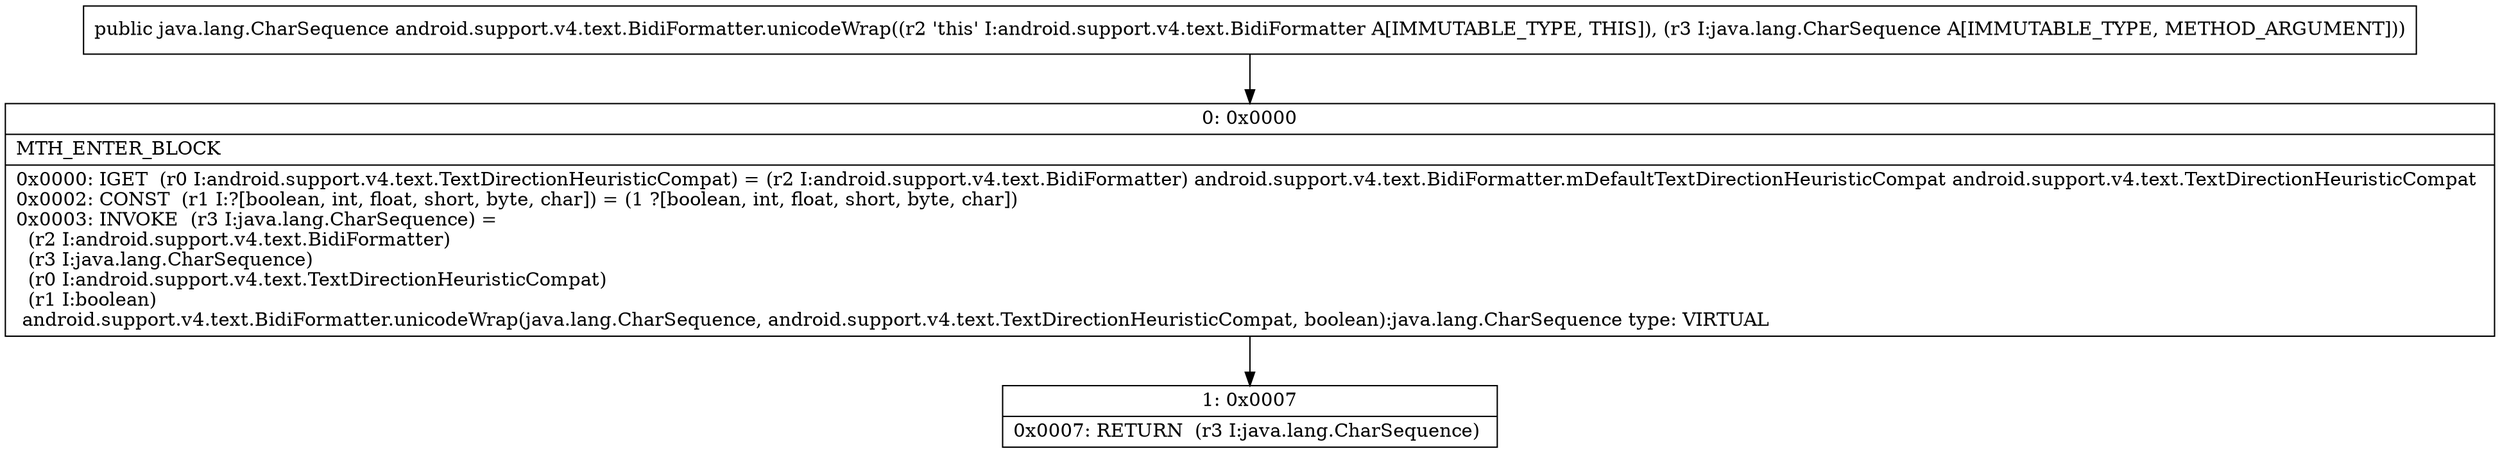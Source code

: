 digraph "CFG forandroid.support.v4.text.BidiFormatter.unicodeWrap(Ljava\/lang\/CharSequence;)Ljava\/lang\/CharSequence;" {
Node_0 [shape=record,label="{0\:\ 0x0000|MTH_ENTER_BLOCK\l|0x0000: IGET  (r0 I:android.support.v4.text.TextDirectionHeuristicCompat) = (r2 I:android.support.v4.text.BidiFormatter) android.support.v4.text.BidiFormatter.mDefaultTextDirectionHeuristicCompat android.support.v4.text.TextDirectionHeuristicCompat \l0x0002: CONST  (r1 I:?[boolean, int, float, short, byte, char]) = (1 ?[boolean, int, float, short, byte, char]) \l0x0003: INVOKE  (r3 I:java.lang.CharSequence) = \l  (r2 I:android.support.v4.text.BidiFormatter)\l  (r3 I:java.lang.CharSequence)\l  (r0 I:android.support.v4.text.TextDirectionHeuristicCompat)\l  (r1 I:boolean)\l android.support.v4.text.BidiFormatter.unicodeWrap(java.lang.CharSequence, android.support.v4.text.TextDirectionHeuristicCompat, boolean):java.lang.CharSequence type: VIRTUAL \l}"];
Node_1 [shape=record,label="{1\:\ 0x0007|0x0007: RETURN  (r3 I:java.lang.CharSequence) \l}"];
MethodNode[shape=record,label="{public java.lang.CharSequence android.support.v4.text.BidiFormatter.unicodeWrap((r2 'this' I:android.support.v4.text.BidiFormatter A[IMMUTABLE_TYPE, THIS]), (r3 I:java.lang.CharSequence A[IMMUTABLE_TYPE, METHOD_ARGUMENT])) }"];
MethodNode -> Node_0;
Node_0 -> Node_1;
}

